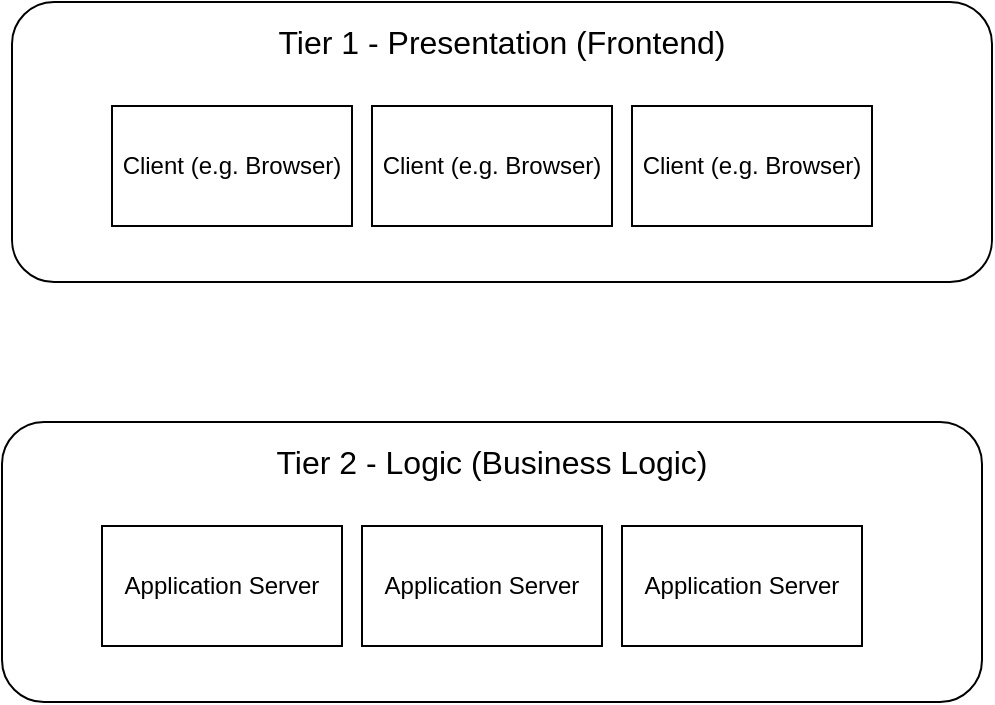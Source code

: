 <mxfile version="13.8.9-1" type="github">
  <diagram id="npmHoXrw_FrEof_6zsUE" name="Page-1">
    <mxGraphModel dx="1422" dy="732" grid="1" gridSize="10" guides="1" tooltips="1" connect="1" arrows="1" fold="1" page="1" pageScale="1" pageWidth="850" pageHeight="1100" math="0" shadow="0">
      <root>
        <mxCell id="0" />
        <mxCell id="1" parent="0" />
        <mxCell id="xjIk-P3U5AOT3LO1g332-5" value="" style="rounded=1;whiteSpace=wrap;html=1;" vertex="1" parent="1">
          <mxGeometry x="110" y="70" width="490" height="140" as="geometry" />
        </mxCell>
        <mxCell id="xjIk-P3U5AOT3LO1g332-1" value="Client (e.g. Browser)" style="rounded=0;whiteSpace=wrap;html=1;" vertex="1" parent="1">
          <mxGeometry x="160" y="122" width="120" height="60" as="geometry" />
        </mxCell>
        <mxCell id="xjIk-P3U5AOT3LO1g332-2" value="Client (e.g. Browser)" style="rounded=0;whiteSpace=wrap;html=1;" vertex="1" parent="1">
          <mxGeometry x="290" y="122" width="120" height="60" as="geometry" />
        </mxCell>
        <mxCell id="xjIk-P3U5AOT3LO1g332-3" value="Client (e.g. Browser)" style="rounded=0;whiteSpace=wrap;html=1;" vertex="1" parent="1">
          <mxGeometry x="420" y="122" width="120" height="60" as="geometry" />
        </mxCell>
        <mxCell id="xjIk-P3U5AOT3LO1g332-6" value="&lt;font style=&quot;font-size: 16px&quot;&gt;Tier 1 - Presentation (Frontend)&lt;/font&gt;" style="text;html=1;strokeColor=none;fillColor=none;align=center;verticalAlign=middle;whiteSpace=wrap;rounded=0;" vertex="1" parent="1">
          <mxGeometry x="235" y="80" width="240" height="20" as="geometry" />
        </mxCell>
        <mxCell id="xjIk-P3U5AOT3LO1g332-7" value="" style="rounded=1;whiteSpace=wrap;html=1;" vertex="1" parent="1">
          <mxGeometry x="105" y="280" width="490" height="140" as="geometry" />
        </mxCell>
        <mxCell id="xjIk-P3U5AOT3LO1g332-8" value="Application Server" style="rounded=0;whiteSpace=wrap;html=1;" vertex="1" parent="1">
          <mxGeometry x="155" y="332" width="120" height="60" as="geometry" />
        </mxCell>
        <mxCell id="xjIk-P3U5AOT3LO1g332-9" value="Application Server" style="rounded=0;whiteSpace=wrap;html=1;" vertex="1" parent="1">
          <mxGeometry x="285" y="332" width="120" height="60" as="geometry" />
        </mxCell>
        <mxCell id="xjIk-P3U5AOT3LO1g332-10" value="Application Server" style="rounded=0;whiteSpace=wrap;html=1;" vertex="1" parent="1">
          <mxGeometry x="415" y="332" width="120" height="60" as="geometry" />
        </mxCell>
        <mxCell id="xjIk-P3U5AOT3LO1g332-11" value="&lt;font style=&quot;font-size: 16px&quot;&gt;Tier 2 - Logic (Business Logic)&lt;/font&gt;" style="text;html=1;strokeColor=none;fillColor=none;align=center;verticalAlign=middle;whiteSpace=wrap;rounded=0;" vertex="1" parent="1">
          <mxGeometry x="230" y="290" width="240" height="20" as="geometry" />
        </mxCell>
      </root>
    </mxGraphModel>
  </diagram>
</mxfile>
